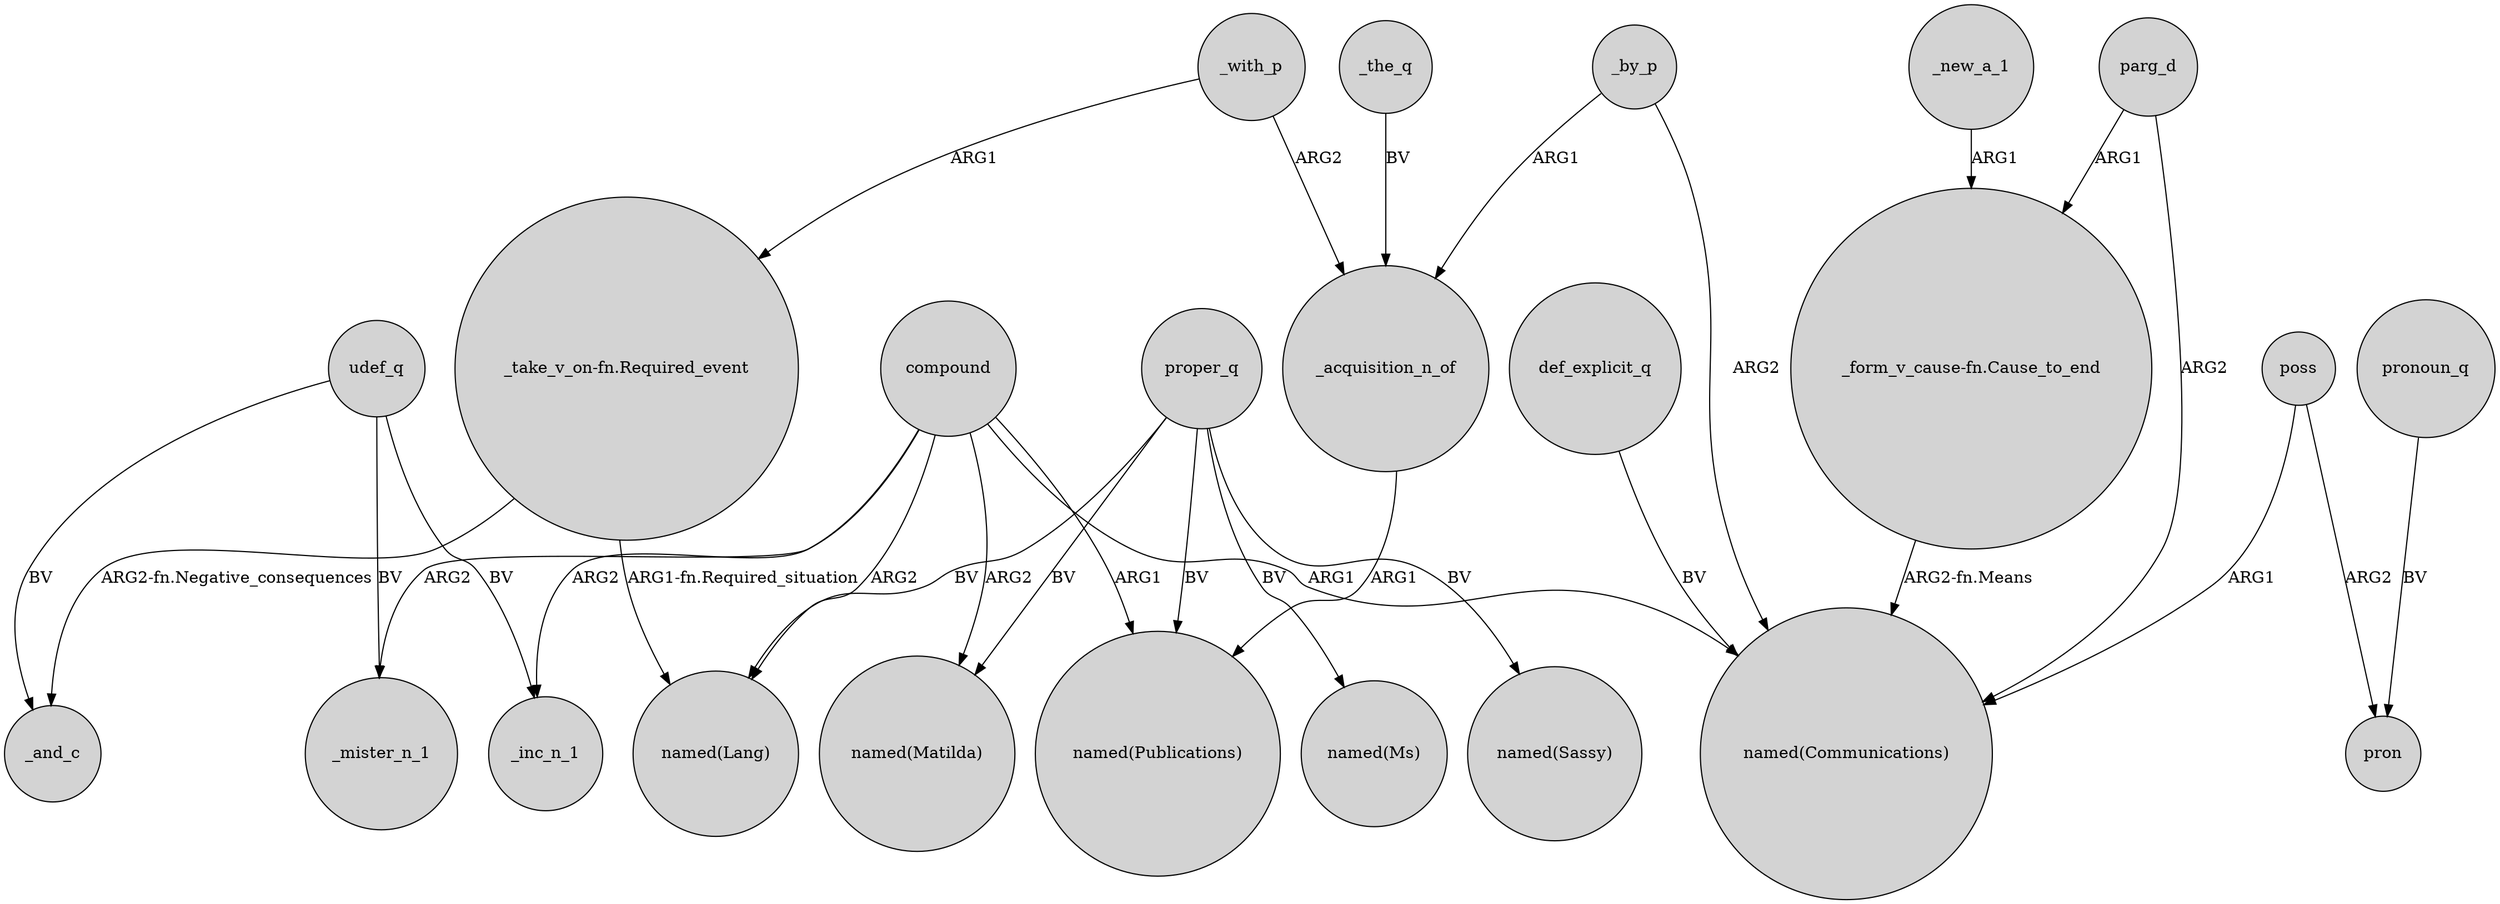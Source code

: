 digraph {
	node [shape=circle style=filled]
	_by_p -> _acquisition_n_of [label=ARG1]
	compound -> _mister_n_1 [label=ARG2]
	parg_d -> "named(Communications)" [label=ARG2]
	_new_a_1 -> "_form_v_cause-fn.Cause_to_end" [label=ARG1]
	proper_q -> "named(Publications)" [label=BV]
	compound -> "named(Lang)" [label=ARG2]
	proper_q -> "named(Ms)" [label=BV]
	proper_q -> "named(Matilda)" [label=BV]
	_with_p -> "_take_v_on-fn.Required_event" [label=ARG1]
	compound -> "named(Communications)" [label=ARG1]
	"_form_v_cause-fn.Cause_to_end" -> "named(Communications)" [label="ARG2-fn.Means"]
	_by_p -> "named(Communications)" [label=ARG2]
	_the_q -> _acquisition_n_of [label=BV]
	udef_q -> _and_c [label=BV]
	udef_q -> _mister_n_1 [label=BV]
	proper_q -> "named(Sassy)" [label=BV]
	_acquisition_n_of -> "named(Publications)" [label=ARG1]
	"_take_v_on-fn.Required_event" -> "named(Lang)" [label="ARG1-fn.Required_situation"]
	pronoun_q -> pron [label=BV]
	udef_q -> _inc_n_1 [label=BV]
	poss -> pron [label=ARG2]
	compound -> _inc_n_1 [label=ARG2]
	poss -> "named(Communications)" [label=ARG1]
	def_explicit_q -> "named(Communications)" [label=BV]
	parg_d -> "_form_v_cause-fn.Cause_to_end" [label=ARG1]
	compound -> "named(Matilda)" [label=ARG2]
	"_take_v_on-fn.Required_event" -> _and_c [label="ARG2-fn.Negative_consequences"]
	proper_q -> "named(Lang)" [label=BV]
	_with_p -> _acquisition_n_of [label=ARG2]
	compound -> "named(Publications)" [label=ARG1]
}
